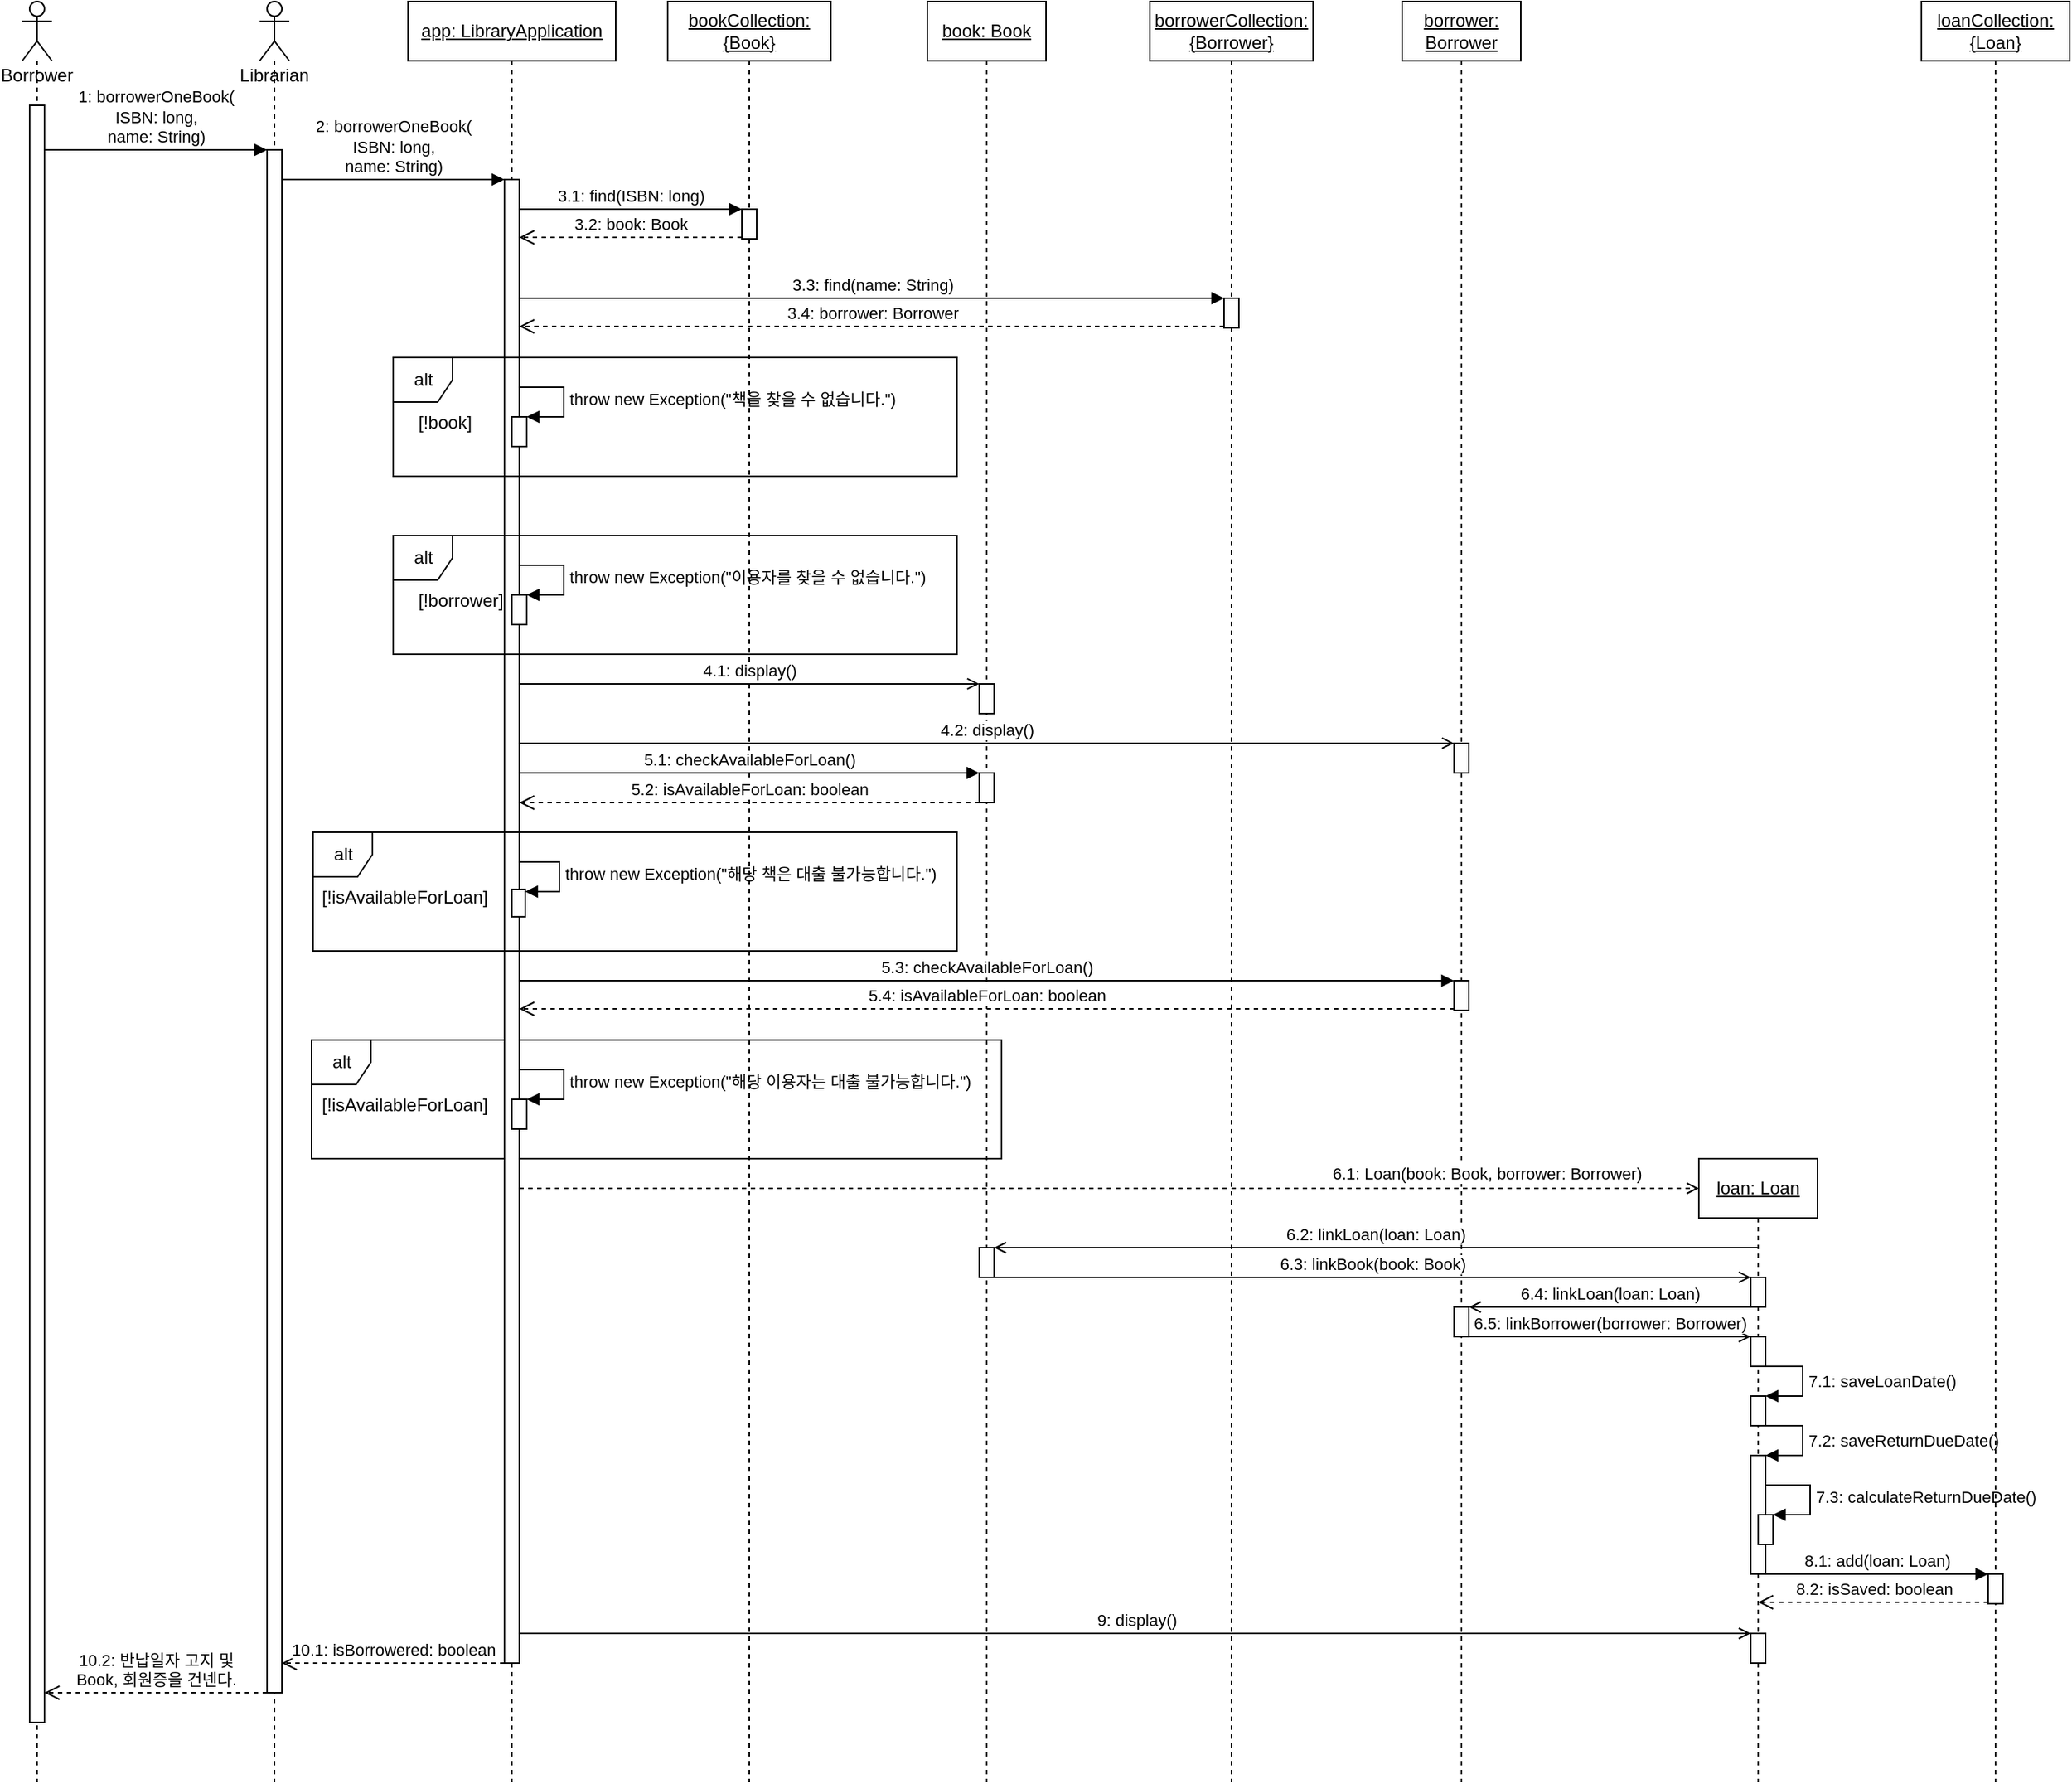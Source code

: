 <mxfile version="22.1.5" type="google">
  <diagram id="SbDjxOFhfJFgFubJpmIF" name="Page-1">
    <mxGraphModel grid="1" page="1" gridSize="10" guides="1" tooltips="1" connect="1" arrows="1" fold="1" pageScale="1" pageWidth="850" pageHeight="1100" math="0" shadow="0">
      <root>
        <mxCell id="0" />
        <mxCell id="1" parent="0" />
        <mxCell id="TPeAZMKuVXmP90iVJPDt-167" value="alt" style="shape=umlFrame;tabWidth=110;tabHeight=30;tabPosition=left;html=1;boundedLbl=1;labelInHeader=1;width=40;height=30;" vertex="1" parent="1">
          <mxGeometry x="225" y="740" width="465" height="80" as="geometry" />
        </mxCell>
        <mxCell id="TPeAZMKuVXmP90iVJPDt-168" value="[!isAvailableForLoan]" style="text" vertex="1" parent="TPeAZMKuVXmP90iVJPDt-167">
          <mxGeometry width="100" height="20" relative="1" as="geometry">
            <mxPoint x="5" y="30" as="offset" />
          </mxGeometry>
        </mxCell>
        <mxCell id="4" value="Librarian&lt;br&gt;" style="shape=umlLifeline;participant=umlActor;perimeter=lifelinePerimeter;whiteSpace=wrap;html=1;container=1;collapsible=0;recursiveResize=0;verticalAlign=top;spacingTop=36;outlineConnect=0;" vertex="1" parent="1">
          <mxGeometry x="190" y="40" width="20" height="1200" as="geometry" />
        </mxCell>
        <mxCell id="57" style="edgeStyle=none;html=1;" edge="1" parent="4" target="4">
          <mxGeometry relative="1" as="geometry">
            <mxPoint x="9.81" y="140" as="sourcePoint" />
          </mxGeometry>
        </mxCell>
        <mxCell id="88" value="" style="html=1;points=[];perimeter=orthogonalPerimeter;" vertex="1" parent="4">
          <mxGeometry x="5" y="100" width="10" height="1040" as="geometry" />
        </mxCell>
        <mxCell id="8" value="&lt;u&gt;app: LibraryApplication&lt;/u&gt;" style="shape=umlLifeline;perimeter=lifelinePerimeter;whiteSpace=wrap;html=1;container=1;collapsible=0;recursiveResize=0;outlineConnect=0;" vertex="1" parent="1">
          <mxGeometry x="290" y="40" width="140" height="1200" as="geometry" />
        </mxCell>
        <mxCell id="105" value="" style="html=1;points=[];perimeter=orthogonalPerimeter;" vertex="1" parent="8">
          <mxGeometry x="65" y="120" width="10" height="1000" as="geometry" />
        </mxCell>
        <mxCell id="1pm17G0BuQrex6gMhDeV-168" value="" style="html=1;points=[[0,0,0,0,5],[0,1,0,0,-5],[1,0,0,0,5],[1,1,0,0,-5]];perimeter=orthogonalPerimeter;outlineConnect=0;targetShapes=umlLifeline;portConstraint=eastwest;newEdgeStyle={&quot;curved&quot;:0,&quot;rounded&quot;:0};" vertex="1" parent="8">
          <mxGeometry x="70" y="280" width="10" height="20" as="geometry" />
        </mxCell>
        <mxCell id="1pm17G0BuQrex6gMhDeV-169" value="throw new Exception(&quot;책을 찾을 수 없습니다.&quot;)" style="html=1;align=left;spacingLeft=2;endArrow=block;rounded=0;edgeStyle=orthogonalEdgeStyle;curved=0;rounded=0;" edge="1" parent="8" target="1pm17G0BuQrex6gMhDeV-168">
          <mxGeometry relative="1" as="geometry">
            <mxPoint x="75" y="260" as="sourcePoint" />
            <Array as="points">
              <mxPoint x="105" y="260" />
              <mxPoint x="105" y="280" />
            </Array>
          </mxGeometry>
        </mxCell>
        <mxCell id="1pm17G0BuQrex6gMhDeV-176" value="" style="html=1;points=[[0,0,0,0,5],[0,1,0,0,-5],[1,0,0,0,5],[1,1,0,0,-5]];perimeter=orthogonalPerimeter;outlineConnect=0;targetShapes=umlLifeline;portConstraint=eastwest;newEdgeStyle={&quot;curved&quot;:0,&quot;rounded&quot;:0};" vertex="1" parent="8">
          <mxGeometry x="70" y="400" width="10" height="20" as="geometry" />
        </mxCell>
        <mxCell id="1pm17G0BuQrex6gMhDeV-177" value="throw new Exception(&quot;이용자를 찾을 수 없습니다.&quot;)" style="html=1;align=left;spacingLeft=2;endArrow=block;rounded=0;edgeStyle=orthogonalEdgeStyle;curved=0;rounded=0;" edge="1" parent="8" target="1pm17G0BuQrex6gMhDeV-176">
          <mxGeometry relative="1" as="geometry">
            <mxPoint x="75" y="380" as="sourcePoint" />
            <Array as="points">
              <mxPoint x="105" y="380" />
              <mxPoint x="105" y="400" />
            </Array>
          </mxGeometry>
        </mxCell>
        <mxCell id="TPeAZMKuVXmP90iVJPDt-172" value="throw new Exception(&quot;해당 책은 대출 불가능합니다.&quot;)" style="html=1;align=left;spacingLeft=2;endArrow=block;rounded=0;edgeStyle=orthogonalEdgeStyle;curved=0;rounded=0;" edge="1" parent="8" target="TPeAZMKuVXmP90iVJPDt-171">
          <mxGeometry relative="1" as="geometry">
            <mxPoint x="74.5" y="580.005" as="sourcePoint" />
            <Array as="points">
              <mxPoint x="102" y="580" />
              <mxPoint x="102" y="600" />
            </Array>
          </mxGeometry>
        </mxCell>
        <mxCell id="TPeAZMKuVXmP90iVJPDt-171" value="" style="html=1;points=[[0,0,0,0,5],[0,1,0,0,-5],[1,0,0,0,5],[1,1,0,0,-5]];perimeter=orthogonalPerimeter;outlineConnect=0;targetShapes=umlLifeline;portConstraint=eastwest;newEdgeStyle={&quot;curved&quot;:0,&quot;rounded&quot;:0};" vertex="1" parent="8">
          <mxGeometry x="70" y="598.466" width="9" height="18.462" as="geometry" />
        </mxCell>
        <mxCell id="I3iJyHl84YaLtHx1L7vB-164" value="" style="html=1;points=[[0,0,0,0,5],[0,1,0,0,-5],[1,0,0,0,5],[1,1,0,0,-5]];perimeter=orthogonalPerimeter;outlineConnect=0;targetShapes=umlLifeline;portConstraint=eastwest;newEdgeStyle={&quot;curved&quot;:0,&quot;rounded&quot;:0};" vertex="1" parent="8">
          <mxGeometry x="70" y="740" width="10" height="20" as="geometry" />
        </mxCell>
        <mxCell id="I3iJyHl84YaLtHx1L7vB-165" value="throw new Exception(&quot;해당 이용자는 대출 불가능합니다.&quot;)" style="html=1;align=left;spacingLeft=2;endArrow=block;rounded=0;edgeStyle=orthogonalEdgeStyle;curved=0;rounded=0;" edge="1" parent="8" target="I3iJyHl84YaLtHx1L7vB-164">
          <mxGeometry relative="1" as="geometry">
            <mxPoint x="75" y="720" as="sourcePoint" />
            <Array as="points">
              <mxPoint x="105" y="720" />
              <mxPoint x="105" y="740" />
            </Array>
          </mxGeometry>
        </mxCell>
        <mxCell id="11" value="&lt;u&gt;bookCollection: {Book}&lt;/u&gt;" style="shape=umlLifeline;perimeter=lifelinePerimeter;whiteSpace=wrap;html=1;container=1;collapsible=0;recursiveResize=0;outlineConnect=0;" vertex="1" parent="1">
          <mxGeometry x="465" y="40" width="110" height="1200" as="geometry" />
        </mxCell>
        <mxCell id="108" value="" style="html=1;points=[];perimeter=orthogonalPerimeter;" vertex="1" parent="11">
          <mxGeometry x="50" y="140" width="10" height="20" as="geometry" />
        </mxCell>
        <mxCell id="48" value="&lt;u style=&quot;&quot;&gt;book: Book&lt;/u&gt;" style="shape=umlLifeline;perimeter=lifelinePerimeter;whiteSpace=wrap;html=1;container=1;collapsible=0;recursiveResize=0;outlineConnect=0;" vertex="1" parent="1">
          <mxGeometry x="640" y="40" width="80" height="1200" as="geometry" />
        </mxCell>
        <mxCell id="114" value="" style="html=1;points=[];perimeter=orthogonalPerimeter;" vertex="1" parent="48">
          <mxGeometry x="35" y="460" width="10" height="20" as="geometry" />
        </mxCell>
        <mxCell id="121" value="" style="html=1;points=[];perimeter=orthogonalPerimeter;" vertex="1" parent="48">
          <mxGeometry x="35" y="520" width="10" height="20" as="geometry" />
        </mxCell>
        <mxCell id="132" value="" style="html=1;points=[];perimeter=orthogonalPerimeter;" vertex="1" parent="48">
          <mxGeometry x="35" y="840" width="10" height="20" as="geometry" />
        </mxCell>
        <mxCell id="85" value="&lt;u&gt;borrowerCollection:&lt;br&gt;{Borrower}&lt;br&gt;&lt;/u&gt;" style="shape=umlLifeline;perimeter=lifelinePerimeter;whiteSpace=wrap;html=1;container=1;collapsible=0;recursiveResize=0;outlineConnect=0;" vertex="1" parent="1">
          <mxGeometry x="790" y="40" width="110" height="1200" as="geometry" />
        </mxCell>
        <mxCell id="111" value="" style="html=1;points=[];perimeter=orthogonalPerimeter;" vertex="1" parent="85">
          <mxGeometry x="50" y="200" width="10" height="20" as="geometry" />
        </mxCell>
        <mxCell id="86" value="&lt;u&gt;borrower: Borrower&lt;br&gt;&lt;/u&gt;" style="shape=umlLifeline;perimeter=lifelinePerimeter;whiteSpace=wrap;html=1;container=1;collapsible=0;recursiveResize=0;outlineConnect=0;" vertex="1" parent="1">
          <mxGeometry x="960" y="40" width="80" height="1200" as="geometry" />
        </mxCell>
        <mxCell id="118" value="" style="html=1;points=[];perimeter=orthogonalPerimeter;" vertex="1" parent="86">
          <mxGeometry x="35" y="500" width="10" height="20" as="geometry" />
        </mxCell>
        <mxCell id="125" value="" style="html=1;points=[];perimeter=orthogonalPerimeter;" vertex="1" parent="86">
          <mxGeometry x="35" y="660" width="10" height="20" as="geometry" />
        </mxCell>
        <mxCell id="149" value="" style="html=1;points=[];perimeter=orthogonalPerimeter;" vertex="1" parent="86">
          <mxGeometry x="35" y="880" width="10" height="20" as="geometry" />
        </mxCell>
        <mxCell id="87" value="&lt;u style=&quot;border-color: var(--border-color);&quot;&gt;loan: Loan&lt;/u&gt;" style="shape=umlLifeline;perimeter=lifelinePerimeter;whiteSpace=wrap;html=1;container=1;collapsible=0;recursiveResize=0;outlineConnect=0;" vertex="1" parent="1">
          <mxGeometry x="1160" y="820" width="80" height="420" as="geometry" />
        </mxCell>
        <mxCell id="153" value="" style="html=1;points=[];perimeter=orthogonalPerimeter;" vertex="1" parent="87">
          <mxGeometry x="35" y="80" width="10" height="20" as="geometry" />
        </mxCell>
        <mxCell id="152" value="" style="html=1;points=[];perimeter=orthogonalPerimeter;" vertex="1" parent="87">
          <mxGeometry x="35" y="120" width="10" height="20" as="geometry" />
        </mxCell>
        <mxCell id="154" value="" style="html=1;points=[];perimeter=orthogonalPerimeter;" vertex="1" parent="87">
          <mxGeometry x="35" y="160" width="10" height="20" as="geometry" />
        </mxCell>
        <mxCell id="155" value="7.1: saveLoanDate()" style="edgeStyle=orthogonalEdgeStyle;html=1;align=left;spacingLeft=2;endArrow=block;rounded=0;entryX=1;entryY=0;" edge="1" parent="87" source="152" target="154">
          <mxGeometry relative="1" as="geometry">
            <mxPoint x="90" y="120" as="sourcePoint" />
            <Array as="points">
              <mxPoint x="70" y="140" />
              <mxPoint x="70" y="160" />
            </Array>
          </mxGeometry>
        </mxCell>
        <mxCell id="158" value="" style="html=1;points=[];perimeter=orthogonalPerimeter;" vertex="1" parent="87">
          <mxGeometry x="35" y="200" width="10" height="80" as="geometry" />
        </mxCell>
        <mxCell id="159" value="7.2: saveReturnDueDate()" style="edgeStyle=orthogonalEdgeStyle;html=1;align=left;spacingLeft=2;endArrow=block;rounded=0;entryX=1;entryY=0;" edge="1" parent="87" target="158" source="154">
          <mxGeometry x="0.003" relative="1" as="geometry">
            <mxPoint x="55" y="185" as="sourcePoint" />
            <Array as="points">
              <mxPoint x="70" y="180" />
              <mxPoint x="70" y="200" />
            </Array>
            <mxPoint as="offset" />
          </mxGeometry>
        </mxCell>
        <mxCell id="157" value="7.3: calculateReturnDueDate()" style="edgeStyle=orthogonalEdgeStyle;html=1;align=left;spacingLeft=2;endArrow=block;rounded=0;entryX=1;entryY=0;" edge="1" parent="87" target="156">
          <mxGeometry relative="1" as="geometry">
            <mxPoint x="45" y="220" as="sourcePoint" />
            <Array as="points">
              <mxPoint x="75" y="220" />
              <mxPoint x="75" y="240" />
              <mxPoint x="50" y="240" />
            </Array>
          </mxGeometry>
        </mxCell>
        <mxCell id="156" value="" style="html=1;points=[];perimeter=orthogonalPerimeter;" vertex="1" parent="87">
          <mxGeometry x="40" y="240" width="10" height="20" as="geometry" />
        </mxCell>
        <mxCell id="163" value="" style="html=1;points=[];perimeter=orthogonalPerimeter;" vertex="1" parent="87">
          <mxGeometry x="35" y="320" width="10" height="20" as="geometry" />
        </mxCell>
        <mxCell id="89" value="1: borrowerOneBook(&lt;br&gt;ISBN: long,&lt;br&gt;name: String)" style="html=1;verticalAlign=bottom;endArrow=block;entryX=0;entryY=0;" edge="1" parent="1" source="91" target="88">
          <mxGeometry x="-0.002" relative="1" as="geometry">
            <mxPoint x="200" y="160" as="sourcePoint" />
            <mxPoint as="offset" />
          </mxGeometry>
        </mxCell>
        <mxCell id="90" value="10.2: 반납일자 고지 및&lt;br&gt;Book, 회원증을 건넨다." style="html=1;verticalAlign=bottom;endArrow=open;dashed=1;endSize=8;exitX=0.001;exitY=1;exitDx=0;exitDy=0;exitPerimeter=0;" edge="1" parent="1" source="88" target="91">
          <mxGeometry relative="1" as="geometry">
            <mxPoint x="280" y="186" as="targetPoint" />
          </mxGeometry>
        </mxCell>
        <mxCell id="96" value="Borrower" style="shape=umlLifeline;participant=umlActor;perimeter=lifelinePerimeter;whiteSpace=wrap;html=1;container=1;collapsible=0;recursiveResize=0;verticalAlign=top;spacingTop=36;outlineConnect=0;" vertex="1" parent="1">
          <mxGeometry x="30" y="40" width="20" height="1200" as="geometry" />
        </mxCell>
        <mxCell id="97" style="edgeStyle=none;html=1;" edge="1" parent="96" target="96">
          <mxGeometry relative="1" as="geometry">
            <mxPoint x="9.81" y="140" as="sourcePoint" />
          </mxGeometry>
        </mxCell>
        <mxCell id="91" value="" style="html=1;points=[];perimeter=orthogonalPerimeter;" vertex="1" parent="96">
          <mxGeometry x="5" y="70" width="10" height="1090" as="geometry" />
        </mxCell>
        <mxCell id="106" value="2: borrowerOneBook(&lt;br&gt;ISBN: long,&lt;br&gt;name: String)" style="html=1;verticalAlign=bottom;endArrow=block;entryX=0;entryY=0;" edge="1" parent="1" source="88" target="105">
          <mxGeometry relative="1" as="geometry">
            <mxPoint x="205" y="160" as="sourcePoint" />
          </mxGeometry>
        </mxCell>
        <mxCell id="107" value="10.1: isBorrowered: boolean" style="html=1;verticalAlign=bottom;endArrow=open;dashed=1;endSize=8;exitX=0.001;exitY=1;exitDx=0;exitDy=0;exitPerimeter=0;" edge="1" parent="1" source="105" target="88">
          <mxGeometry relative="1" as="geometry">
            <mxPoint x="205" y="483.0" as="targetPoint" />
          </mxGeometry>
        </mxCell>
        <mxCell id="109" value="3.1: find(ISBN: long)" style="html=1;verticalAlign=bottom;endArrow=block;entryX=0;entryY=0;" edge="1" parent="1" source="105" target="108">
          <mxGeometry relative="1" as="geometry">
            <mxPoint x="440" y="210" as="sourcePoint" />
          </mxGeometry>
        </mxCell>
        <mxCell id="110" value="3.2: book: Book" style="html=1;verticalAlign=bottom;endArrow=open;dashed=1;endSize=8;exitX=0;exitY=0.95;" edge="1" parent="1" source="108" target="105">
          <mxGeometry relative="1" as="geometry">
            <mxPoint x="440" y="286" as="targetPoint" />
          </mxGeometry>
        </mxCell>
        <mxCell id="112" value="3.3: find(name: String)" style="html=1;verticalAlign=bottom;endArrow=block;entryX=0;entryY=0;" edge="1" parent="1" source="105" target="111">
          <mxGeometry relative="1" as="geometry">
            <mxPoint x="365" y="300" as="sourcePoint" />
          </mxGeometry>
        </mxCell>
        <mxCell id="113" value="3.4: borrower: Borrower" style="html=1;verticalAlign=bottom;endArrow=open;dashed=1;endSize=8;exitX=0;exitY=0.95;" edge="1" parent="1" source="111" target="105">
          <mxGeometry relative="1" as="geometry">
            <mxPoint x="365" y="319" as="targetPoint" />
          </mxGeometry>
        </mxCell>
        <mxCell id="117" value="4.1: display()" style="html=1;verticalAlign=bottom;endArrow=open;entryX=0.001;entryY=-0.003;entryDx=0;entryDy=0;entryPerimeter=0;endFill=0;" edge="1" parent="1" source="105" target="114">
          <mxGeometry width="80" relative="1" as="geometry">
            <mxPoint x="365" y="534.94" as="sourcePoint" />
            <mxPoint x="630" y="595" as="targetPoint" />
          </mxGeometry>
        </mxCell>
        <mxCell id="119" value="4.2: display()" style="html=1;verticalAlign=bottom;endArrow=open;entryX=0.001;entryY=-0.003;entryDx=0;entryDy=0;entryPerimeter=0;endFill=0;" edge="1" parent="1" source="105" target="118">
          <mxGeometry width="80" relative="1" as="geometry">
            <mxPoint x="365" y="574.94" as="sourcePoint" />
            <mxPoint x="950" y="635.06" as="targetPoint" />
          </mxGeometry>
        </mxCell>
        <mxCell id="120" value="&lt;u&gt;loanCollection: {Loan}&lt;br&gt;&lt;/u&gt;" style="shape=umlLifeline;perimeter=lifelinePerimeter;whiteSpace=wrap;html=1;container=1;collapsible=0;recursiveResize=0;outlineConnect=0;" vertex="1" parent="1">
          <mxGeometry x="1310" y="40" width="100" height="1200" as="geometry" />
        </mxCell>
        <mxCell id="160" value="" style="html=1;points=[];perimeter=orthogonalPerimeter;" vertex="1" parent="120">
          <mxGeometry x="45" y="1060" width="10" height="20" as="geometry" />
        </mxCell>
        <mxCell id="122" value="5.1: checkAvailableForLoan()" style="html=1;verticalAlign=bottom;endArrow=block;entryX=0;entryY=0;" edge="1" parent="1" source="105" target="121">
          <mxGeometry x="0.001" relative="1" as="geometry">
            <mxPoint x="365" y="595" as="sourcePoint" />
            <mxPoint as="offset" />
          </mxGeometry>
        </mxCell>
        <mxCell id="123" value="5.2: isAvailableForLoan: boolean" style="html=1;verticalAlign=bottom;endArrow=open;dashed=1;endSize=8;exitX=-0.004;exitY=1;exitDx=0;exitDy=0;exitPerimeter=0;" edge="1" parent="1" source="121" target="105">
          <mxGeometry relative="1" as="geometry">
            <mxPoint x="365" y="615" as="targetPoint" />
            <mxPoint x="670" y="615" as="sourcePoint" />
          </mxGeometry>
        </mxCell>
        <mxCell id="126" value="5.3: checkAvailableForLoan()" style="html=1;verticalAlign=bottom;endArrow=block;entryX=0;entryY=0;" edge="1" parent="1" source="105" target="125">
          <mxGeometry relative="1" as="geometry">
            <mxPoint x="365" y="750" as="sourcePoint" />
          </mxGeometry>
        </mxCell>
        <mxCell id="127" value="5.4: isAvailableForLoan: boolean" style="html=1;verticalAlign=bottom;endArrow=open;dashed=1;endSize=8;exitX=0;exitY=0.95;" edge="1" parent="1" source="125" target="105">
          <mxGeometry relative="1" as="geometry">
            <mxPoint x="365" y="769" as="targetPoint" />
            <mxPoint as="offset" />
          </mxGeometry>
        </mxCell>
        <mxCell id="129" value="" style="html=1;verticalAlign=bottom;labelBackgroundColor=none;endArrow=open;endFill=0;dashed=1;" edge="1" parent="1" source="105">
          <mxGeometry width="160" relative="1" as="geometry">
            <mxPoint x="365" y="840" as="sourcePoint" />
            <mxPoint x="1160" y="840" as="targetPoint" />
          </mxGeometry>
        </mxCell>
        <mxCell id="139" value="6.1: Loan(book: Book, borrower: Borrower)" style="edgeLabel;html=1;align=center;verticalAlign=middle;resizable=0;points=[];" vertex="1" connectable="0" parent="129">
          <mxGeometry x="0.091" y="-2" relative="1" as="geometry">
            <mxPoint x="218" y="-12" as="offset" />
          </mxGeometry>
        </mxCell>
        <mxCell id="133" value="6.2: linkLoan(loan: Loan)" style="html=1;verticalAlign=bottom;endArrow=open;entryX=1;entryY=0;endFill=0;" edge="1" parent="1" target="132" source="87">
          <mxGeometry relative="1" as="geometry">
            <mxPoint x="1209.5" y="1055" as="sourcePoint" />
          </mxGeometry>
        </mxCell>
        <mxCell id="138" value="6.3: linkBook(book: Book)" style="html=1;verticalAlign=bottom;endArrow=open;entryX=0.002;entryY=-0.001;entryDx=0;entryDy=0;entryPerimeter=0;exitX=1.005;exitY=1.001;exitDx=0;exitDy=0;exitPerimeter=0;endFill=0;" edge="1" parent="1" source="132" target="153">
          <mxGeometry relative="1" as="geometry">
            <mxPoint x="686" y="1072" as="sourcePoint" />
            <mxPoint x="695" y="1045" as="targetPoint" />
          </mxGeometry>
        </mxCell>
        <mxCell id="150" value="6.4: linkLoan(loan: Loan)" style="html=1;verticalAlign=bottom;endArrow=open;entryX=1;entryY=0;endFill=0;" edge="1" parent="1" target="149" source="153">
          <mxGeometry relative="1" as="geometry">
            <mxPoint x="1209.5" y="1095" as="sourcePoint" />
          </mxGeometry>
        </mxCell>
        <mxCell id="151" value="6.5: linkBorrower(borrower: Borrower)" style="html=1;verticalAlign=bottom;endArrow=open;exitX=1.002;exitY=0.996;exitDx=0;exitDy=0;exitPerimeter=0;entryX=-0.003;entryY=-0.002;entryDx=0;entryDy=0;entryPerimeter=0;endFill=0;" edge="1" parent="1" source="149" target="152">
          <mxGeometry x="-0.003" relative="1" as="geometry">
            <mxPoint x="1006" y="1112" as="sourcePoint" />
            <mxPoint x="1479.5" y="1112" as="targetPoint" />
            <mxPoint as="offset" />
          </mxGeometry>
        </mxCell>
        <mxCell id="1pm17G0BuQrex6gMhDeV-172" value="alt" style="shape=umlFrame;tabWidth=110;tabHeight=30;tabPosition=left;html=1;boundedLbl=1;labelInHeader=1;width=40;height=30;" vertex="1" parent="1">
          <mxGeometry x="280" y="400" width="380" height="80" as="geometry" />
        </mxCell>
        <mxCell id="1pm17G0BuQrex6gMhDeV-173" value="[!borrower]" style="text" vertex="1" parent="1pm17G0BuQrex6gMhDeV-172">
          <mxGeometry width="60" height="20" relative="1" as="geometry">
            <mxPoint x="15" y="30" as="offset" />
          </mxGeometry>
        </mxCell>
        <mxCell id="1pm17G0BuQrex6gMhDeV-166" value="alt" style="shape=umlFrame;tabWidth=110;tabHeight=30;tabPosition=left;html=1;boundedLbl=1;labelInHeader=1;width=40;height=30;" vertex="1" parent="1">
          <mxGeometry x="280" y="280" width="380" height="80" as="geometry" />
        </mxCell>
        <mxCell id="1pm17G0BuQrex6gMhDeV-167" value="[!book]" style="text" vertex="1" parent="1pm17G0BuQrex6gMhDeV-166">
          <mxGeometry width="40" height="20" relative="1" as="geometry">
            <mxPoint x="15" y="30" as="offset" />
          </mxGeometry>
        </mxCell>
        <mxCell id="161" value="8.1: add(loan: Loan)" style="html=1;verticalAlign=bottom;endArrow=block;entryX=0;entryY=0;" edge="1" parent="1" source="158" target="160">
          <mxGeometry relative="1" as="geometry">
            <mxPoint x="1240" y="1115" as="sourcePoint" />
          </mxGeometry>
        </mxCell>
        <mxCell id="162" value="8.2: isSaved: boolean" style="html=1;verticalAlign=bottom;endArrow=open;dashed=1;endSize=8;exitX=0;exitY=0.95;" edge="1" parent="1" source="160" target="87">
          <mxGeometry relative="1" as="geometry">
            <mxPoint x="1209.167" y="1124" as="targetPoint" />
          </mxGeometry>
        </mxCell>
        <mxCell id="ywTslWf9SsOyT9o8SpFd-187" value="alt" style="shape=umlFrame;tabWidth=110;tabHeight=30;tabPosition=left;html=1;boundedLbl=1;labelInHeader=1;width=40;height=30;" vertex="1" parent="1">
          <mxGeometry x="226" y="600" width="434" height="80" as="geometry" />
        </mxCell>
        <mxCell id="ywTslWf9SsOyT9o8SpFd-188" value="[!isAvailableForLoan]" style="text" vertex="1" parent="ywTslWf9SsOyT9o8SpFd-187">
          <mxGeometry width="100" height="20" relative="1" as="geometry">
            <mxPoint x="4" y="30" as="offset" />
          </mxGeometry>
        </mxCell>
        <mxCell id="164" value="9: display()" style="html=1;verticalAlign=bottom;startArrow=none;endArrow=open;startSize=8;startFill=0;endFill=0;" edge="1" parent="1" source="105" target="163">
          <mxGeometry x="0.001" relative="1" as="geometry">
            <mxPoint x="365" y="1110" as="sourcePoint" />
            <mxPoint as="offset" />
          </mxGeometry>
        </mxCell>
      </root>
    </mxGraphModel>
  </diagram>
</mxfile>
